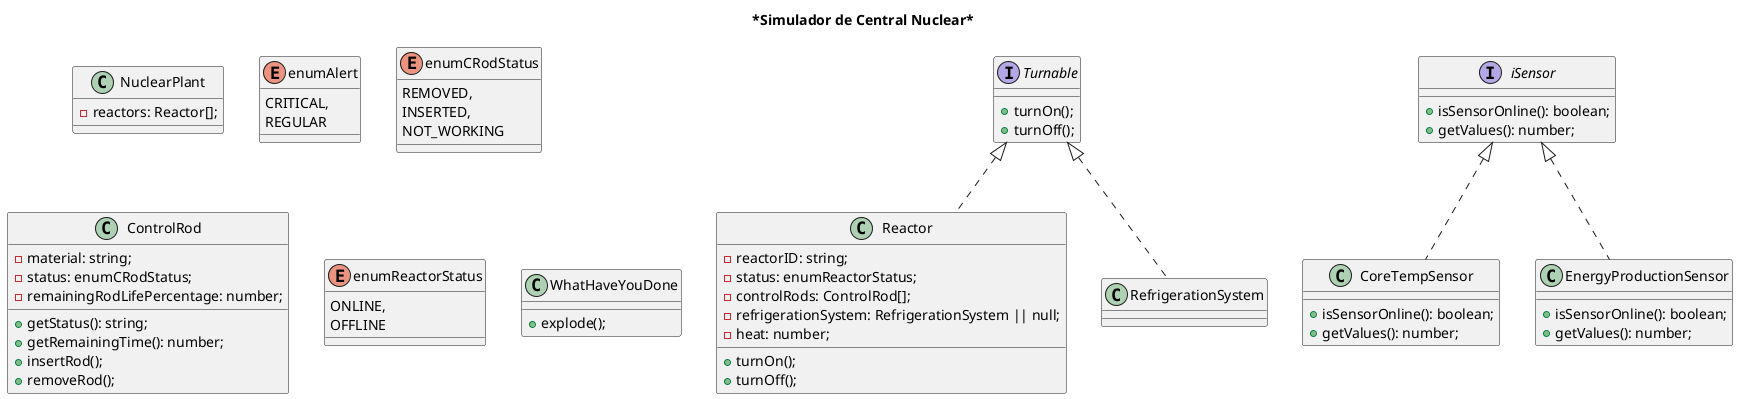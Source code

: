 @startuml

title ***Simulador de Central Nuclear***

' Nuclear Plant
class NuclearPlant {
    - reactors: Reactor[];
}

'General interfaces
interface Turnable {
    + turnOn();
    + turnOff();
}

'General Sensor

interface iSensor {
    + isSensorOnline(): boolean;
    + getValues(): number;
}

enum enumAlert {
    CRITICAL,
    REGULAR
}

' Control rod
enum enumCRodStatus {
    REMOVED,
    INSERTED,
    NOT_WORKING
}

class ControlRod {
    - material: string;
    - status: enumCRodStatus;
    - remainingRodLifePercentage: number;
    + getStatus(): string;
    + getRemainingTime(): number;
    + insertRod();
    + removeRod();
}

' Reactor

enum enumReactorStatus {
    ONLINE,
    OFFLINE
}

class Reactor implements Turnable {
    - reactorID: string;
    - status: enumReactorStatus;
    - controlRods: ControlRod[];
    - refrigerationSystem: RefrigerationSystem || null;
    - heat: number;
    + turnOn();
    + turnOff();
}

'' Refrigeration system
class RefrigerationSystem implements Turnable{

}

class CoreTempSensor implements iSensor {
    ' Reads in °C
    + isSensorOnline(): boolean;
    + getValues(): number;
}

class EnergyProductionSensor implements iSensor {
    'Reads in watts
    + isSensorOnline(): boolean;
    + getValues(): number;
}

' Easter egg...

class WhatHaveYouDone {
    + explode();
}

@enduml